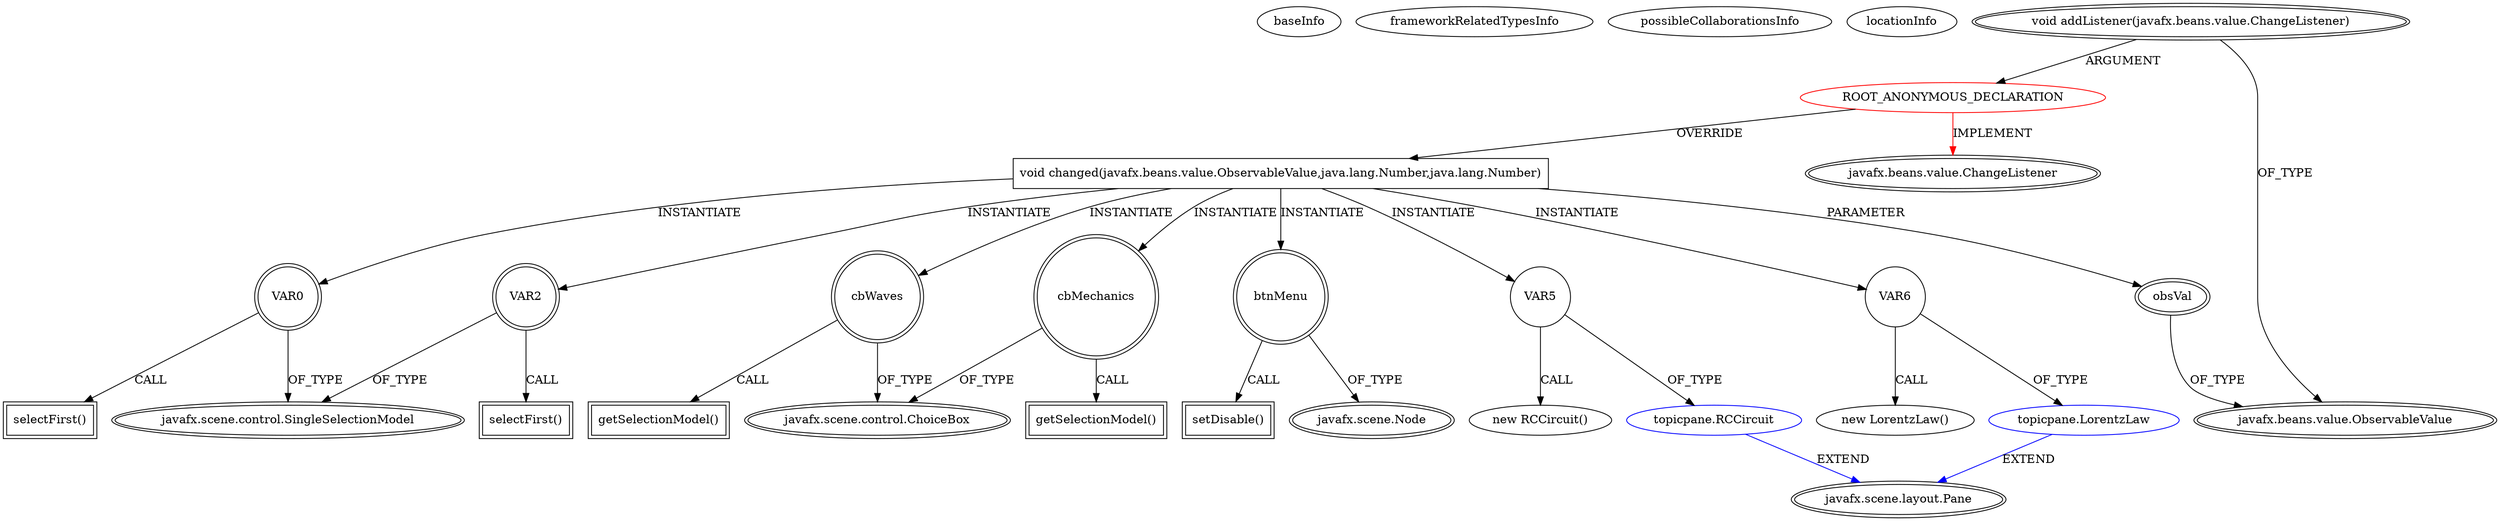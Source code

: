 digraph {
baseInfo[graphId=2284,category="extension_graph",isAnonymous=true,possibleRelation=true]
frameworkRelatedTypesInfo[0="javafx.beans.value.ChangeListener"]
possibleCollaborationsInfo[0="2284~OVERRIDING_METHOD_DECLARATION-INSTANTIATION-~javafx.beans.value.ChangeListener ~javafx.scene.layout.Pane ~true~false"]
locationInfo[projectName="cmd802-projectmain",filePath="/cmd802-projectmain/projectmain-master/GroupProject/src/menu/Menu.java",contextSignature="void addComponents(javafx.scene.layout.HBox)",graphId="2284"]
0[label="ROOT_ANONYMOUS_DECLARATION",vertexType="ROOT_ANONYMOUS_DECLARATION",isFrameworkType=false,color=red]
1[label="javafx.beans.value.ChangeListener",vertexType="FRAMEWORK_INTERFACE_TYPE",isFrameworkType=true,peripheries=2]
2[label="void addListener(javafx.beans.value.ChangeListener)",vertexType="OUTSIDE_CALL",isFrameworkType=true,peripheries=2]
3[label="javafx.beans.value.ObservableValue",vertexType="FRAMEWORK_INTERFACE_TYPE",isFrameworkType=true,peripheries=2]
4[label="void changed(javafx.beans.value.ObservableValue,java.lang.Number,java.lang.Number)",vertexType="OVERRIDING_METHOD_DECLARATION",isFrameworkType=false,shape=box]
5[label="obsVal",vertexType="PARAMETER_DECLARATION",isFrameworkType=true,peripheries=2]
7[label="VAR0",vertexType="VARIABLE_EXPRESION",isFrameworkType=true,peripheries=2,shape=circle]
9[label="javafx.scene.control.SingleSelectionModel",vertexType="FRAMEWORK_CLASS_TYPE",isFrameworkType=true,peripheries=2]
8[label="selectFirst()",vertexType="INSIDE_CALL",isFrameworkType=true,peripheries=2,shape=box]
10[label="cbWaves",vertexType="VARIABLE_EXPRESION",isFrameworkType=true,peripheries=2,shape=circle]
12[label="javafx.scene.control.ChoiceBox",vertexType="FRAMEWORK_CLASS_TYPE",isFrameworkType=true,peripheries=2]
11[label="getSelectionModel()",vertexType="INSIDE_CALL",isFrameworkType=true,peripheries=2,shape=box]
13[label="VAR2",vertexType="VARIABLE_EXPRESION",isFrameworkType=true,peripheries=2,shape=circle]
14[label="selectFirst()",vertexType="INSIDE_CALL",isFrameworkType=true,peripheries=2,shape=box]
16[label="cbMechanics",vertexType="VARIABLE_EXPRESION",isFrameworkType=true,peripheries=2,shape=circle]
17[label="getSelectionModel()",vertexType="INSIDE_CALL",isFrameworkType=true,peripheries=2,shape=box]
19[label="btnMenu",vertexType="VARIABLE_EXPRESION",isFrameworkType=true,peripheries=2,shape=circle]
21[label="javafx.scene.Node",vertexType="FRAMEWORK_CLASS_TYPE",isFrameworkType=true,peripheries=2]
20[label="setDisable()",vertexType="INSIDE_CALL",isFrameworkType=true,peripheries=2,shape=box]
23[label="VAR5",vertexType="VARIABLE_EXPRESION",isFrameworkType=false,shape=circle]
24[label="topicpane.RCCircuit",vertexType="REFERENCE_CLIENT_CLASS_DECLARATION",isFrameworkType=false,color=blue]
25[label="javafx.scene.layout.Pane",vertexType="FRAMEWORK_CLASS_TYPE",isFrameworkType=true,peripheries=2]
22[label="new RCCircuit()",vertexType="CONSTRUCTOR_CALL",isFrameworkType=false]
27[label="VAR6",vertexType="VARIABLE_EXPRESION",isFrameworkType=false,shape=circle]
28[label="topicpane.LorentzLaw",vertexType="REFERENCE_CLIENT_CLASS_DECLARATION",isFrameworkType=false,color=blue]
26[label="new LorentzLaw()",vertexType="CONSTRUCTOR_CALL",isFrameworkType=false]
0->1[label="IMPLEMENT",color=red]
2->0[label="ARGUMENT"]
2->3[label="OF_TYPE"]
0->4[label="OVERRIDE"]
5->3[label="OF_TYPE"]
4->5[label="PARAMETER"]
4->7[label="INSTANTIATE"]
7->9[label="OF_TYPE"]
7->8[label="CALL"]
4->10[label="INSTANTIATE"]
10->12[label="OF_TYPE"]
10->11[label="CALL"]
4->13[label="INSTANTIATE"]
13->9[label="OF_TYPE"]
13->14[label="CALL"]
4->16[label="INSTANTIATE"]
16->12[label="OF_TYPE"]
16->17[label="CALL"]
4->19[label="INSTANTIATE"]
19->21[label="OF_TYPE"]
19->20[label="CALL"]
4->23[label="INSTANTIATE"]
24->25[label="EXTEND",color=blue]
23->24[label="OF_TYPE"]
23->22[label="CALL"]
4->27[label="INSTANTIATE"]
28->25[label="EXTEND",color=blue]
27->28[label="OF_TYPE"]
27->26[label="CALL"]
}
